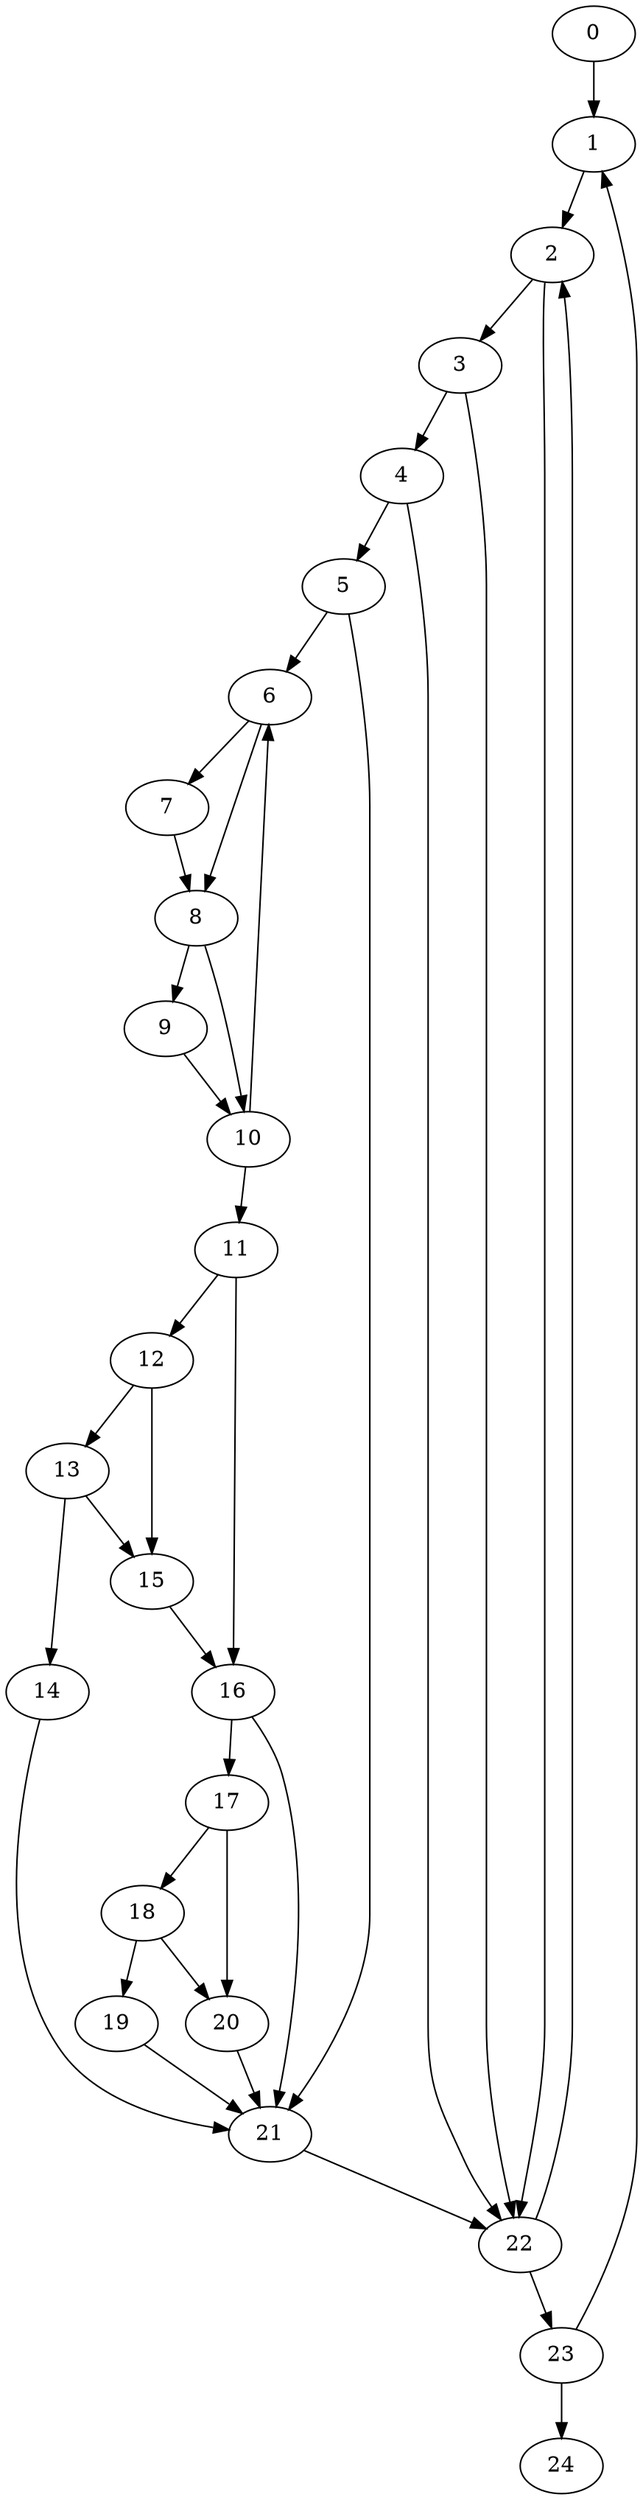 digraph {
	0
	1
	2
	3
	4
	5
	6
	7
	8
	9
	10
	11
	12
	13
	14
	15
	16
	17
	18
	19
	20
	21
	22
	23
	24
	16 -> 17
	17 -> 18
	0 -> 1
	23 -> 1
	1 -> 2
	22 -> 2
	2 -> 3
	6 -> 7
	8 -> 10
	9 -> 10
	12 -> 15
	13 -> 15
	5 -> 21
	14 -> 21
	16 -> 21
	19 -> 21
	20 -> 21
	10 -> 6
	5 -> 6
	23 -> 24
	4 -> 5
	11 -> 12
	12 -> 13
	13 -> 14
	2 -> 22
	3 -> 22
	4 -> 22
	21 -> 22
	18 -> 20
	17 -> 20
	22 -> 23
	3 -> 4
	6 -> 8
	7 -> 8
	8 -> 9
	10 -> 11
	11 -> 16
	15 -> 16
	18 -> 19
}
